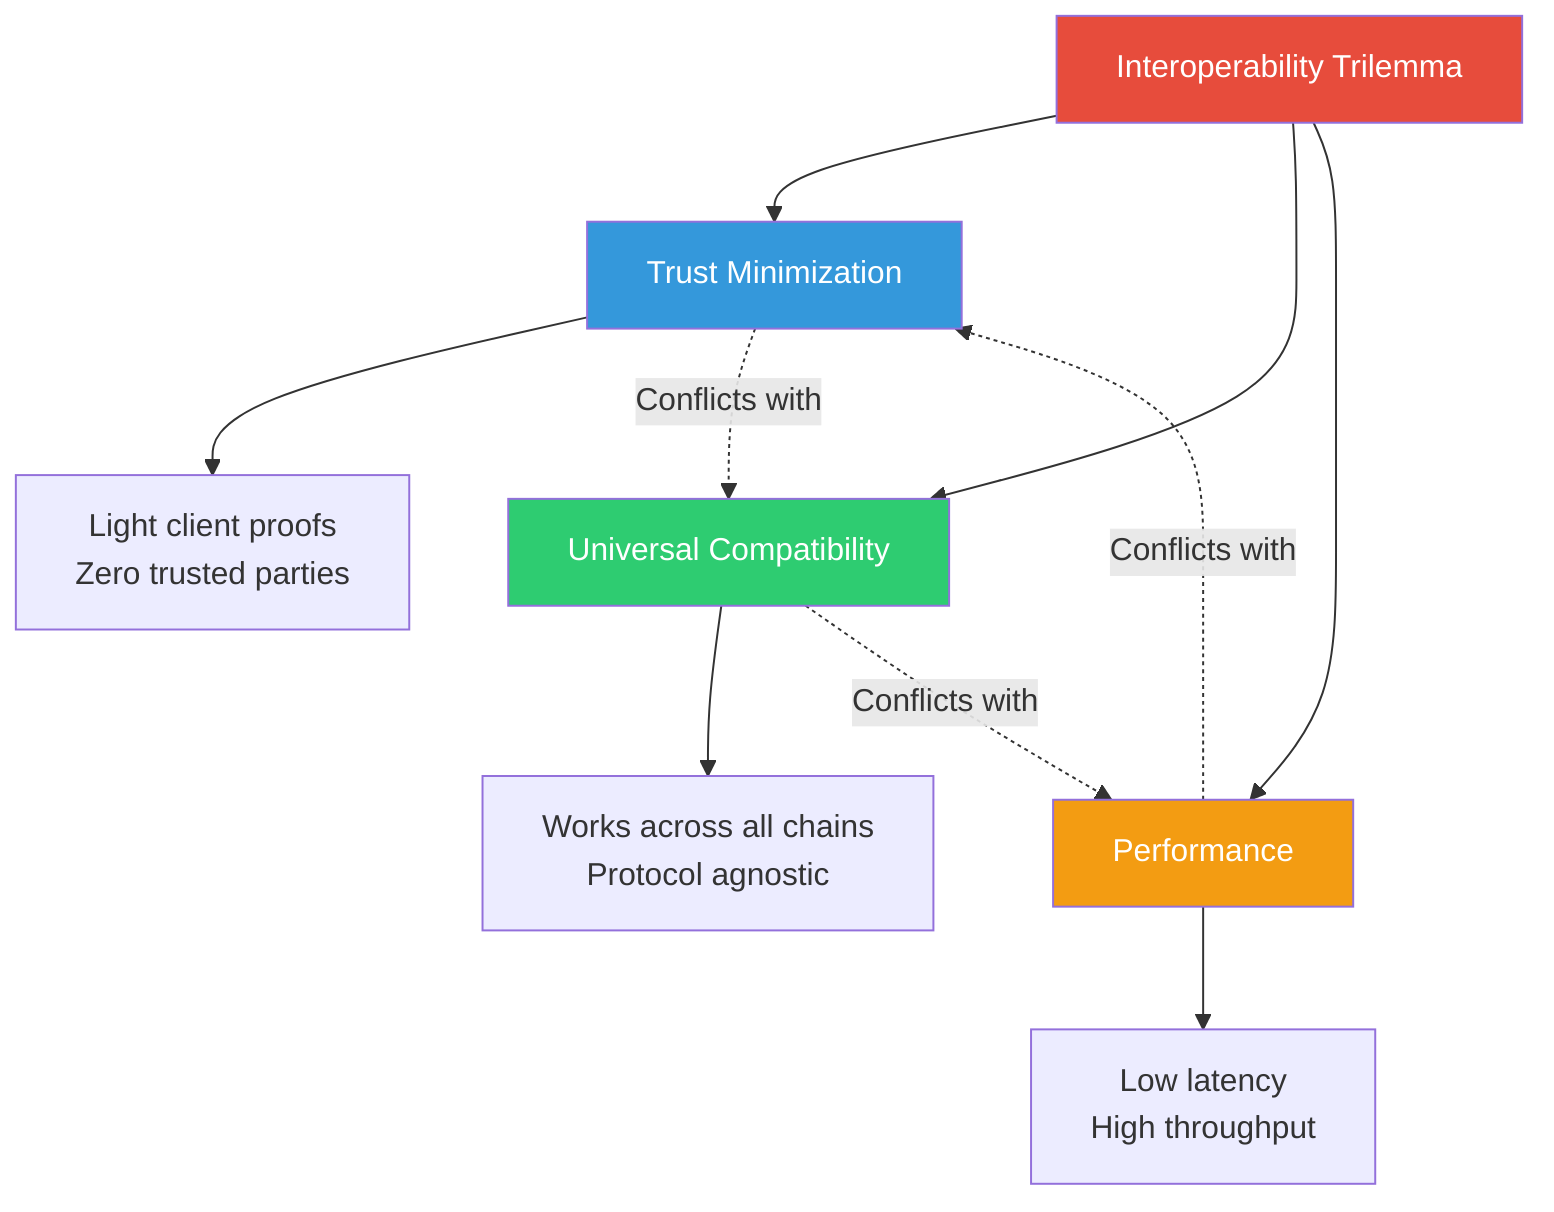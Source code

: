 graph TD
    A[Interoperability Trilemma] --> B[Trust Minimization]
    A --> C[Universal Compatibility]
    A --> D[Performance]

    B --> E[Light client proofs<br/>Zero trusted parties]
    C --> F[Works across all chains<br/>Protocol agnostic]
    D --> G[Low latency<br/>High throughput]

    B -.->|Conflicts with| C
    C -.->|Conflicts with| D
    D -.->|Conflicts with| B

    style A fill:#e74c3c,color:#fff
    style B fill:#3498db,color:#fff
    style C fill:#2ecc71,color:#fff
    style D fill:#f39c12,color:#fff